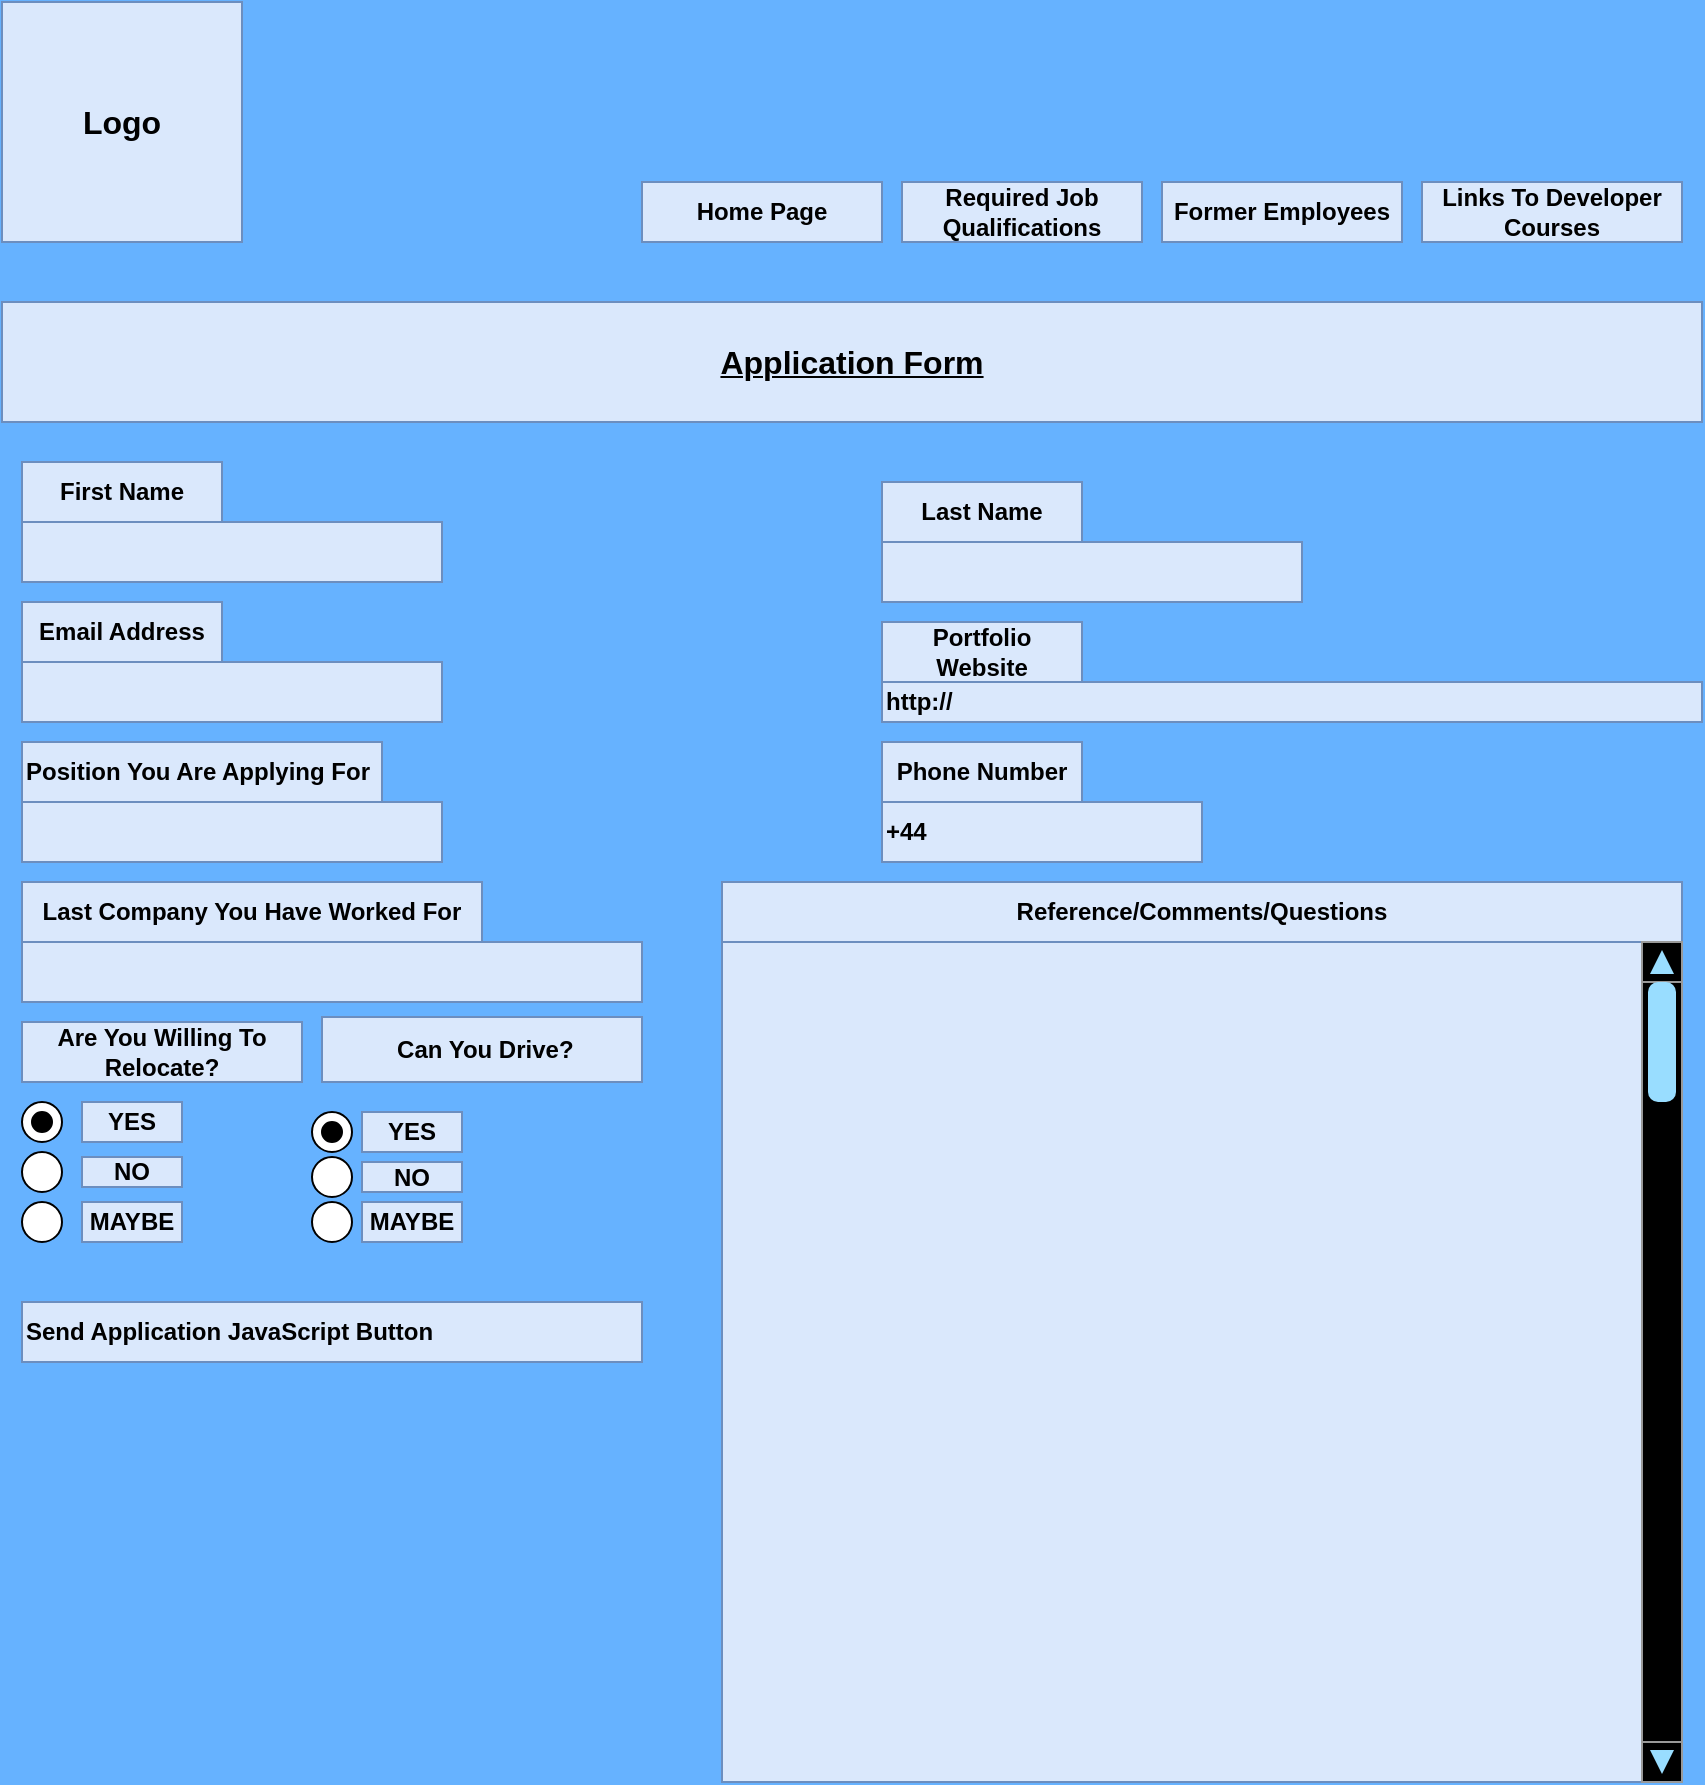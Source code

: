 <mxfile version="13.10.0" type="device"><diagram id="5qE-9dKGMd_gpdnPfmH1" name="Page-1"><mxGraphModel dx="1422" dy="878" grid="1" gridSize="10" guides="1" tooltips="1" connect="1" arrows="1" fold="1" page="1" pageScale="1" pageWidth="850" pageHeight="1100" background="#66B2FF" math="0" shadow="0"><root><mxCell id="0"/><mxCell id="1" parent="0"/><mxCell id="qU2I1pzKiVslnga9oVKV-46" value="" style="ellipse;whiteSpace=wrap;html=1;aspect=fixed;align=left;" vertex="1" parent="1"><mxGeometry x="10" y="550" width="20" height="20" as="geometry"/></mxCell><mxCell id="qU2I1pzKiVslnga9oVKV-6" value="Logo" style="rounded=0;whiteSpace=wrap;html=1;fillColor=#dae8fc;strokeColor=#6c8ebf;fontStyle=1;fontSize=16;" vertex="1" parent="1"><mxGeometry width="120" height="120" as="geometry"/></mxCell><mxCell id="qU2I1pzKiVslnga9oVKV-7" value="Home Page" style="rounded=0;whiteSpace=wrap;html=1;fontSize=12;fontStyle=1;fillColor=#dae8fc;strokeColor=#6c8ebf;" vertex="1" parent="1"><mxGeometry x="320" y="90" width="120" height="30" as="geometry"/></mxCell><mxCell id="qU2I1pzKiVslnga9oVKV-8" value="Required Job Qualifications" style="rounded=0;whiteSpace=wrap;html=1;fillColor=#dae8fc;strokeColor=#6c8ebf;fontStyle=1" vertex="1" parent="1"><mxGeometry x="450" y="90" width="120" height="30" as="geometry"/></mxCell><mxCell id="qU2I1pzKiVslnga9oVKV-9" value="Former Employees" style="rounded=0;whiteSpace=wrap;html=1;fillColor=#dae8fc;strokeColor=#6c8ebf;fontStyle=1" vertex="1" parent="1"><mxGeometry x="580" y="90" width="120" height="30" as="geometry"/></mxCell><mxCell id="qU2I1pzKiVslnga9oVKV-10" value="Links To Developer Courses" style="rounded=0;whiteSpace=wrap;html=1;fillColor=#dae8fc;strokeColor=#6c8ebf;fontStyle=1" vertex="1" parent="1"><mxGeometry x="710" y="90" width="130" height="30" as="geometry"/></mxCell><mxCell id="qU2I1pzKiVslnga9oVKV-11" value="&lt;span style=&quot;font-size: 16px&quot;&gt;&lt;b&gt;Application Form&lt;/b&gt;&lt;/span&gt;" style="rounded=0;whiteSpace=wrap;html=1;fillColor=#dae8fc;strokeColor=#6c8ebf;fontStyle=4" vertex="1" parent="1"><mxGeometry y="150" width="850" height="60" as="geometry"/></mxCell><mxCell id="qU2I1pzKiVslnga9oVKV-13" value="First Name" style="rounded=0;whiteSpace=wrap;html=1;fontSize=12;fontStyle=1;fillColor=#dae8fc;strokeColor=#6c8ebf;" vertex="1" parent="1"><mxGeometry x="10" y="230" width="100" height="30" as="geometry"/></mxCell><mxCell id="qU2I1pzKiVslnga9oVKV-14" value="Last Name" style="rounded=0;whiteSpace=wrap;html=1;fontSize=12;fontStyle=1;fillColor=#dae8fc;strokeColor=#6c8ebf;" vertex="1" parent="1"><mxGeometry x="440" y="240" width="100" height="30" as="geometry"/></mxCell><mxCell id="qU2I1pzKiVslnga9oVKV-15" value="" style="rounded=0;whiteSpace=wrap;html=1;fontSize=12;fontStyle=1;fillColor=#dae8fc;strokeColor=#6c8ebf;" vertex="1" parent="1"><mxGeometry x="10" y="260" width="210" height="30" as="geometry"/></mxCell><mxCell id="qU2I1pzKiVslnga9oVKV-16" value="" style="rounded=0;whiteSpace=wrap;html=1;fontSize=12;fontStyle=1;fillColor=#dae8fc;strokeColor=#6c8ebf;" vertex="1" parent="1"><mxGeometry x="440" y="270" width="210" height="30" as="geometry"/></mxCell><mxCell id="qU2I1pzKiVslnga9oVKV-18" value="Email Address" style="rounded=0;whiteSpace=wrap;html=1;fontSize=12;fontStyle=1;fillColor=#dae8fc;strokeColor=#6c8ebf;" vertex="1" parent="1"><mxGeometry x="10" y="300" width="100" height="30" as="geometry"/></mxCell><mxCell id="qU2I1pzKiVslnga9oVKV-19" value="" style="rounded=0;whiteSpace=wrap;html=1;fontSize=12;fontStyle=1;fillColor=#dae8fc;strokeColor=#6c8ebf;" vertex="1" parent="1"><mxGeometry x="10" y="330" width="210" height="30" as="geometry"/></mxCell><mxCell id="qU2I1pzKiVslnga9oVKV-21" value="Portfolio Website" style="rounded=0;whiteSpace=wrap;html=1;fontSize=12;fontStyle=1;fillColor=#dae8fc;strokeColor=#6c8ebf;" vertex="1" parent="1"><mxGeometry x="440" y="310" width="100" height="30" as="geometry"/></mxCell><mxCell id="qU2I1pzKiVslnga9oVKV-23" value="http://" style="rounded=0;whiteSpace=wrap;html=1;fontSize=12;fontStyle=1;fillColor=#dae8fc;strokeColor=#6c8ebf;align=left;" vertex="1" parent="1"><mxGeometry x="440" y="340" width="410" height="20" as="geometry"/></mxCell><mxCell id="qU2I1pzKiVslnga9oVKV-26" value="Position You Are Applying For" style="rounded=0;whiteSpace=wrap;html=1;fontSize=12;fontStyle=1;fillColor=#dae8fc;strokeColor=#6c8ebf;align=left;" vertex="1" parent="1"><mxGeometry x="10" y="370" width="180" height="30" as="geometry"/></mxCell><mxCell id="qU2I1pzKiVslnga9oVKV-27" value="" style="rounded=0;whiteSpace=wrap;html=1;fontSize=12;fontStyle=1;fillColor=#dae8fc;strokeColor=#6c8ebf;" vertex="1" parent="1"><mxGeometry x="10" y="400" width="210" height="30" as="geometry"/></mxCell><mxCell id="qU2I1pzKiVslnga9oVKV-29" value="Phone Number" style="rounded=0;whiteSpace=wrap;html=1;fontSize=12;fontStyle=1;fillColor=#dae8fc;strokeColor=#6c8ebf;" vertex="1" parent="1"><mxGeometry x="440" y="370" width="100" height="30" as="geometry"/></mxCell><mxCell id="qU2I1pzKiVslnga9oVKV-30" value="+44" style="rounded=0;whiteSpace=wrap;html=1;fontSize=12;fontStyle=1;fillColor=#dae8fc;strokeColor=#6c8ebf;align=left;" vertex="1" parent="1"><mxGeometry x="440" y="400" width="160" height="30" as="geometry"/></mxCell><mxCell id="qU2I1pzKiVslnga9oVKV-31" value="Last Company You Have Worked For" style="rounded=0;whiteSpace=wrap;html=1;fontSize=12;fontStyle=1;fillColor=#dae8fc;strokeColor=#6c8ebf;" vertex="1" parent="1"><mxGeometry x="10" y="440" width="230" height="30" as="geometry"/></mxCell><mxCell id="qU2I1pzKiVslnga9oVKV-34" value="" style="rounded=0;whiteSpace=wrap;html=1;fontSize=12;fontStyle=1;fillColor=#dae8fc;strokeColor=#6c8ebf;align=left;" vertex="1" parent="1"><mxGeometry x="10" y="470" width="310" height="30" as="geometry"/></mxCell><mxCell id="qU2I1pzKiVslnga9oVKV-36" value="Are You Willing To Relocate?" style="rounded=0;whiteSpace=wrap;html=1;fontSize=12;fontStyle=1;fillColor=#dae8fc;strokeColor=#6c8ebf;" vertex="1" parent="1"><mxGeometry x="10" y="510" width="140" height="30" as="geometry"/></mxCell><mxCell id="qU2I1pzKiVslnga9oVKV-37" value="" style="ellipse;whiteSpace=wrap;html=1;aspect=fixed;align=left;" vertex="1" parent="1"><mxGeometry x="10" y="575" width="20" height="20" as="geometry"/></mxCell><mxCell id="qU2I1pzKiVslnga9oVKV-43" value="" style="ellipse;whiteSpace=wrap;html=1;aspect=fixed;align=left;labelBackgroundColor=#000000;fillColor=#000000;" vertex="1" parent="1"><mxGeometry x="15" y="555" width="10" height="10" as="geometry"/></mxCell><mxCell id="qU2I1pzKiVslnga9oVKV-45" value="" style="ellipse;whiteSpace=wrap;html=1;aspect=fixed;align=left;" vertex="1" parent="1"><mxGeometry x="10" y="600" width="20" height="20" as="geometry"/></mxCell><mxCell id="qU2I1pzKiVslnga9oVKV-49" value="MAYBE" style="rounded=0;whiteSpace=wrap;html=1;fontSize=12;fontStyle=1;fillColor=#dae8fc;strokeColor=#6c8ebf;" vertex="1" parent="1"><mxGeometry x="40" y="600" width="50" height="20" as="geometry"/></mxCell><mxCell id="qU2I1pzKiVslnga9oVKV-51" value="YES" style="rounded=0;whiteSpace=wrap;html=1;fontSize=12;fontStyle=1;fillColor=#dae8fc;strokeColor=#6c8ebf;" vertex="1" parent="1"><mxGeometry x="40" y="550" width="50" height="20" as="geometry"/></mxCell><mxCell id="qU2I1pzKiVslnga9oVKV-54" value="&amp;nbsp;Can You Drive?" style="rounded=0;whiteSpace=wrap;html=1;fontSize=12;fontStyle=1;fillColor=#dae8fc;strokeColor=#6c8ebf;align=center;" vertex="1" parent="1"><mxGeometry x="160" y="507.5" width="160" height="32.5" as="geometry"/></mxCell><mxCell id="qU2I1pzKiVslnga9oVKV-57" value="YES" style="rounded=0;whiteSpace=wrap;html=1;fontSize=12;fontStyle=1;fillColor=#dae8fc;strokeColor=#6c8ebf;" vertex="1" parent="1"><mxGeometry x="180" y="555" width="50" height="20" as="geometry"/></mxCell><mxCell id="qU2I1pzKiVslnga9oVKV-58" value="NO" style="rounded=0;whiteSpace=wrap;html=1;fontSize=12;fontStyle=1;fillColor=#dae8fc;strokeColor=#6c8ebf;" vertex="1" parent="1"><mxGeometry x="40" y="577.5" width="50" height="15" as="geometry"/></mxCell><mxCell id="qU2I1pzKiVslnga9oVKV-59" value="NO" style="rounded=0;whiteSpace=wrap;html=1;fontSize=12;fontStyle=1;fillColor=#dae8fc;strokeColor=#6c8ebf;" vertex="1" parent="1"><mxGeometry x="180" y="580" width="50" height="15" as="geometry"/></mxCell><mxCell id="qU2I1pzKiVslnga9oVKV-60" value="MAYBE" style="rounded=0;whiteSpace=wrap;html=1;fontSize=12;fontStyle=1;fillColor=#dae8fc;strokeColor=#6c8ebf;" vertex="1" parent="1"><mxGeometry x="180" y="600" width="50" height="20" as="geometry"/></mxCell><mxCell id="qU2I1pzKiVslnga9oVKV-61" value="" style="ellipse;whiteSpace=wrap;html=1;aspect=fixed;align=left;" vertex="1" parent="1"><mxGeometry x="155" y="555" width="20" height="20" as="geometry"/></mxCell><mxCell id="qU2I1pzKiVslnga9oVKV-62" value="" style="ellipse;whiteSpace=wrap;html=1;aspect=fixed;align=left;labelBackgroundColor=#000000;fillColor=#000000;" vertex="1" parent="1"><mxGeometry x="160" y="560" width="10" height="10" as="geometry"/></mxCell><mxCell id="qU2I1pzKiVslnga9oVKV-63" value="" style="ellipse;whiteSpace=wrap;html=1;aspect=fixed;align=left;" vertex="1" parent="1"><mxGeometry x="155" y="577.5" width="20" height="20" as="geometry"/></mxCell><mxCell id="qU2I1pzKiVslnga9oVKV-64" value="" style="ellipse;whiteSpace=wrap;html=1;aspect=fixed;align=left;" vertex="1" parent="1"><mxGeometry x="155" y="600" width="20" height="20" as="geometry"/></mxCell><mxCell id="qU2I1pzKiVslnga9oVKV-68" value="Reference/Comments/Questions" style="rounded=0;whiteSpace=wrap;html=1;fontSize=12;fontStyle=1;fillColor=#dae8fc;strokeColor=#6c8ebf;align=center;" vertex="1" parent="1"><mxGeometry x="360" y="440" width="480" height="30" as="geometry"/></mxCell><mxCell id="qU2I1pzKiVslnga9oVKV-69" value="" style="rounded=0;whiteSpace=wrap;html=1;fontSize=12;fontStyle=1;fillColor=#dae8fc;strokeColor=#6c8ebf;align=left;" vertex="1" parent="1"><mxGeometry x="360" y="470" width="480" height="420" as="geometry"/></mxCell><mxCell id="qU2I1pzKiVslnga9oVKV-70" value="" style="verticalLabelPosition=bottom;shadow=0;dashed=0;align=center;html=1;verticalAlign=top;strokeWidth=1;shape=mxgraph.mockup.navigation.scrollBar;strokeColor=#999999;barPos=100;fillColor2=#99ddff;strokeColor2=none;direction=north;labelBackgroundColor=#000000;fillColor=#000000;" vertex="1" parent="1"><mxGeometry x="820" y="470" width="20" height="420" as="geometry"/></mxCell><mxCell id="qU2I1pzKiVslnga9oVKV-73" value="Send Application JavaScript Button" style="rounded=0;whiteSpace=wrap;html=1;fontSize=12;fontStyle=1;fillColor=#dae8fc;strokeColor=#6c8ebf;align=left;" vertex="1" parent="1"><mxGeometry x="10" y="650" width="310" height="30" as="geometry"/></mxCell></root></mxGraphModel></diagram></mxfile>
